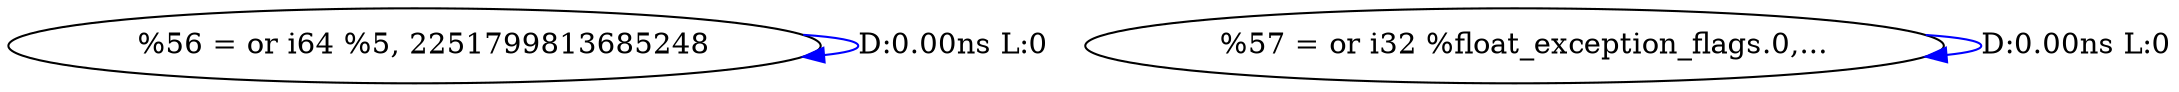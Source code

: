 digraph {
Node0x4039030[label="  %56 = or i64 %5, 2251799813685248"];
Node0x4039030 -> Node0x4039030[label="D:0.00ns L:0",color=blue];
Node0x4039110[label="  %57 = or i32 %float_exception_flags.0,..."];
Node0x4039110 -> Node0x4039110[label="D:0.00ns L:0",color=blue];
}
